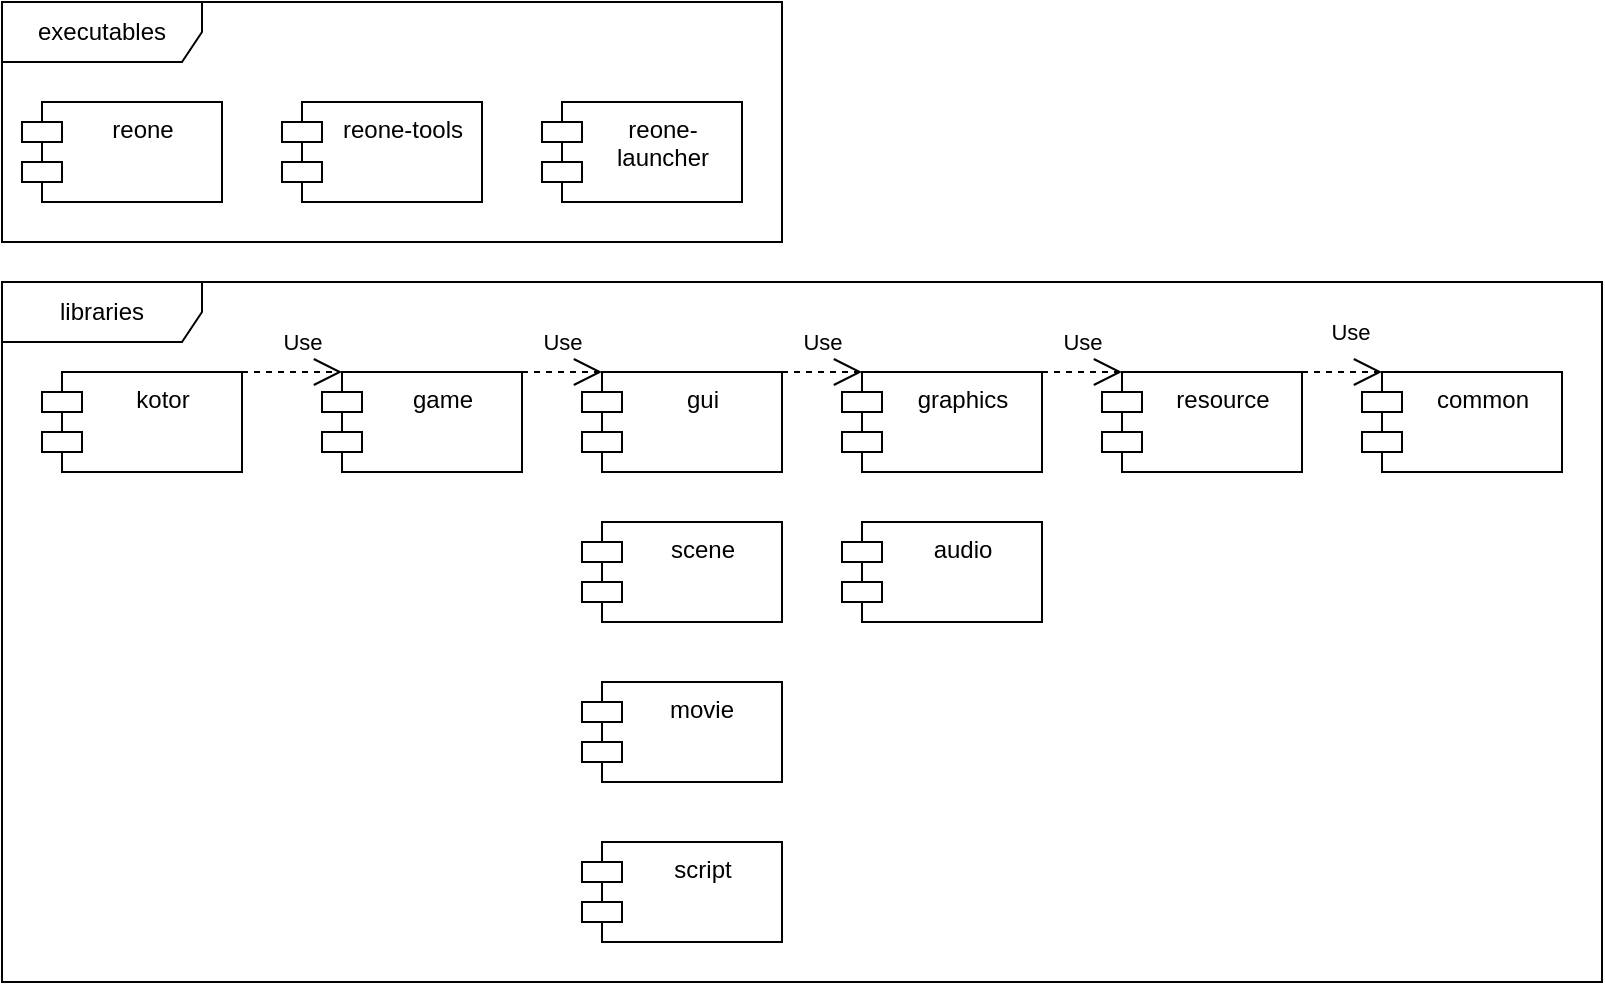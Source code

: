 <mxfile version="15.9.1" type="device"><diagram id="C5RBs43oDa-KdzZeNtuy" name="Page-1"><mxGraphModel dx="1422" dy="1931" grid="1" gridSize="10" guides="1" tooltips="1" connect="1" arrows="1" fold="1" page="1" pageScale="1" pageWidth="827" pageHeight="1169" math="0" shadow="0"><root><mxCell id="WIyWlLk6GJQsqaUBKTNV-0"/><mxCell id="WIyWlLk6GJQsqaUBKTNV-1" parent="WIyWlLk6GJQsqaUBKTNV-0"/><mxCell id="uwfJpqVd9WzeynNxQDzf-1" value="executables" style="shape=umlFrame;whiteSpace=wrap;html=1;width=100;height=30;flipH=0;" parent="WIyWlLk6GJQsqaUBKTNV-1" vertex="1"><mxGeometry x="20" y="-1150" width="390" height="120" as="geometry"/></mxCell><mxCell id="uwfJpqVd9WzeynNxQDzf-5" value="libraries" style="shape=umlFrame;whiteSpace=wrap;html=1;width=100;height=30;" parent="WIyWlLk6GJQsqaUBKTNV-1" vertex="1"><mxGeometry x="20" y="-1010" width="800" height="350" as="geometry"/></mxCell><mxCell id="wTLT_p1KPuhMP4MYyWY3-7" value="common" style="shape=module;align=left;spacingLeft=20;align=center;verticalAlign=top;html=1;" parent="WIyWlLk6GJQsqaUBKTNV-1" vertex="1"><mxGeometry x="700" y="-965" width="100" height="50" as="geometry"/></mxCell><mxCell id="gnWsdmeyHeUerrLaL-5L-1" value="audio" style="shape=module;align=left;spacingLeft=20;align=center;verticalAlign=top;html=1;" parent="WIyWlLk6GJQsqaUBKTNV-1" vertex="1"><mxGeometry x="440" y="-890" width="100" height="50" as="geometry"/></mxCell><mxCell id="gnWsdmeyHeUerrLaL-5L-2" value="graphics" style="shape=module;align=left;spacingLeft=20;align=center;verticalAlign=top;html=1;" parent="WIyWlLk6GJQsqaUBKTNV-1" vertex="1"><mxGeometry x="440" y="-965" width="100" height="50" as="geometry"/></mxCell><mxCell id="gnWsdmeyHeUerrLaL-5L-3" value="resource" style="shape=module;align=left;spacingLeft=20;align=center;verticalAlign=top;html=1;" parent="WIyWlLk6GJQsqaUBKTNV-1" vertex="1"><mxGeometry x="570" y="-965" width="100" height="50" as="geometry"/></mxCell><mxCell id="gnWsdmeyHeUerrLaL-5L-4" value="scene" style="shape=module;align=left;spacingLeft=20;align=center;verticalAlign=top;html=1;" parent="WIyWlLk6GJQsqaUBKTNV-1" vertex="1"><mxGeometry x="310" y="-890" width="100" height="50" as="geometry"/></mxCell><mxCell id="gnWsdmeyHeUerrLaL-5L-5" value="gui" style="shape=module;align=left;spacingLeft=20;align=center;verticalAlign=top;html=1;" parent="WIyWlLk6GJQsqaUBKTNV-1" vertex="1"><mxGeometry x="310" y="-965" width="100" height="50" as="geometry"/></mxCell><mxCell id="gnWsdmeyHeUerrLaL-5L-6" value="script" style="shape=module;align=left;spacingLeft=20;align=center;verticalAlign=top;html=1;" parent="WIyWlLk6GJQsqaUBKTNV-1" vertex="1"><mxGeometry x="310" y="-730" width="100" height="50" as="geometry"/></mxCell><mxCell id="hj-piPnPRJIngDWY3FeU-0" value="movie" style="shape=module;align=left;spacingLeft=20;align=center;verticalAlign=top;" parent="WIyWlLk6GJQsqaUBKTNV-1" vertex="1"><mxGeometry x="310" y="-810" width="100" height="50" as="geometry"/></mxCell><mxCell id="I3G3cURbtehbN5HBRmtp-7" value="Use" style="endArrow=open;endSize=12;dashed=1;html=1;exitX=1;exitY=0;exitDx=0;exitDy=0;entryX=0;entryY=0;entryDx=10;entryDy=0;entryPerimeter=0;" parent="WIyWlLk6GJQsqaUBKTNV-1" source="gnWsdmeyHeUerrLaL-5L-5" target="gnWsdmeyHeUerrLaL-5L-2" edge="1"><mxGeometry y="15" width="160" relative="1" as="geometry"><mxPoint x="310" y="-810" as="sourcePoint"/><mxPoint x="470" y="-810" as="targetPoint"/><mxPoint as="offset"/></mxGeometry></mxCell><mxCell id="I3G3cURbtehbN5HBRmtp-8" value="Use" style="endArrow=open;endSize=12;dashed=1;html=1;exitX=1;exitY=0;exitDx=0;exitDy=0;entryX=0;entryY=0;entryDx=10;entryDy=0;entryPerimeter=0;" parent="WIyWlLk6GJQsqaUBKTNV-1" source="gnWsdmeyHeUerrLaL-5L-2" target="gnWsdmeyHeUerrLaL-5L-3" edge="1"><mxGeometry y="15" width="160" relative="1" as="geometry"><mxPoint x="470" y="-800" as="sourcePoint"/><mxPoint x="630" y="-800" as="targetPoint"/><mxPoint as="offset"/></mxGeometry></mxCell><mxCell id="I3G3cURbtehbN5HBRmtp-9" value="Use" style="endArrow=open;endSize=12;dashed=1;html=1;exitX=1;exitY=0;exitDx=0;exitDy=0;entryX=0;entryY=0;entryDx=10;entryDy=0;entryPerimeter=0;" parent="WIyWlLk6GJQsqaUBKTNV-1" source="gnWsdmeyHeUerrLaL-5L-3" target="wTLT_p1KPuhMP4MYyWY3-7" edge="1"><mxGeometry x="0.2" y="20" width="160" relative="1" as="geometry"><mxPoint x="530" y="-790" as="sourcePoint"/><mxPoint x="690" y="-790" as="targetPoint"/><mxPoint as="offset"/></mxGeometry></mxCell><mxCell id="uwfJpqVd9WzeynNxQDzf-8" value="" style="group" parent="WIyWlLk6GJQsqaUBKTNV-1" vertex="1" connectable="0"><mxGeometry x="20" y="-1150" width="260" height="120" as="geometry"/></mxCell><mxCell id="wTLT_p1KPuhMP4MYyWY3-14" value="reone" style="shape=module;align=left;spacingLeft=20;align=center;verticalAlign=top;html=1;" parent="uwfJpqVd9WzeynNxQDzf-8" vertex="1"><mxGeometry x="10" y="50" width="100" height="50" as="geometry"/></mxCell><mxCell id="wTLT_p1KPuhMP4MYyWY3-15" value="reone-tools" style="shape=module;align=left;spacingLeft=20;align=center;verticalAlign=top;html=1;" parent="uwfJpqVd9WzeynNxQDzf-8" vertex="1"><mxGeometry x="140" y="50" width="100" height="50" as="geometry"/></mxCell><mxCell id="v-eWyspMXQ56PKsTLA4A-5" value="reone-&lt;br&gt;launcher" style="shape=module;align=left;spacingLeft=20;align=center;verticalAlign=top;html=1;" parent="WIyWlLk6GJQsqaUBKTNV-1" vertex="1"><mxGeometry x="290" y="-1100" width="100" height="50" as="geometry"/></mxCell><mxCell id="F_gQUoQRdA11ZhNdmKd8-1" value="game" style="shape=module;align=center;spacingLeft=20;align=center;verticalAlign=top;html=1;labelPosition=center;verticalLabelPosition=middle;" parent="WIyWlLk6GJQsqaUBKTNV-1" vertex="1"><mxGeometry x="180" y="-965" width="100" height="50" as="geometry"/></mxCell><mxCell id="F_gQUoQRdA11ZhNdmKd8-3" value="kotor" style="shape=module;align=center;spacingLeft=20;align=center;verticalAlign=top;html=1;labelPosition=center;verticalLabelPosition=middle;" parent="WIyWlLk6GJQsqaUBKTNV-1" vertex="1"><mxGeometry x="40" y="-965" width="100" height="50" as="geometry"/></mxCell><mxCell id="F_gQUoQRdA11ZhNdmKd8-5" value="Use" style="endArrow=open;endSize=12;dashed=1;html=1;rounded=0;edgeStyle=orthogonalEdgeStyle;exitX=1;exitY=0;exitDx=0;exitDy=0;entryX=0;entryY=0;entryDx=10;entryDy=0;entryPerimeter=0;" parent="WIyWlLk6GJQsqaUBKTNV-1" target="gnWsdmeyHeUerrLaL-5L-5" edge="1"><mxGeometry x="0.003" y="15" width="160" relative="1" as="geometry"><mxPoint x="280" y="-965" as="sourcePoint"/><mxPoint x="470" y="-990" as="targetPoint"/><Array as="points"><mxPoint x="300" y="-965"/><mxPoint x="300" y="-965"/></Array><mxPoint as="offset"/></mxGeometry></mxCell><mxCell id="_dnLx6aSX1E393kjxQ6j-0" value="Use" style="endArrow=open;endSize=12;dashed=1;html=1;rounded=0;edgeStyle=orthogonalEdgeStyle;exitX=1;exitY=0;exitDx=0;exitDy=0;entryX=0;entryY=0;entryDx=10;entryDy=0;entryPerimeter=0;" parent="WIyWlLk6GJQsqaUBKTNV-1" source="F_gQUoQRdA11ZhNdmKd8-3" target="F_gQUoQRdA11ZhNdmKd8-1" edge="1"><mxGeometry x="0.2" y="15" width="160" relative="1" as="geometry"><mxPoint x="290" y="-955" as="sourcePoint"/><mxPoint x="330" y="-955" as="targetPoint"/><Array as="points"><mxPoint x="170" y="-965"/><mxPoint x="170" y="-965"/></Array><mxPoint as="offset"/></mxGeometry></mxCell></root></mxGraphModel></diagram></mxfile>